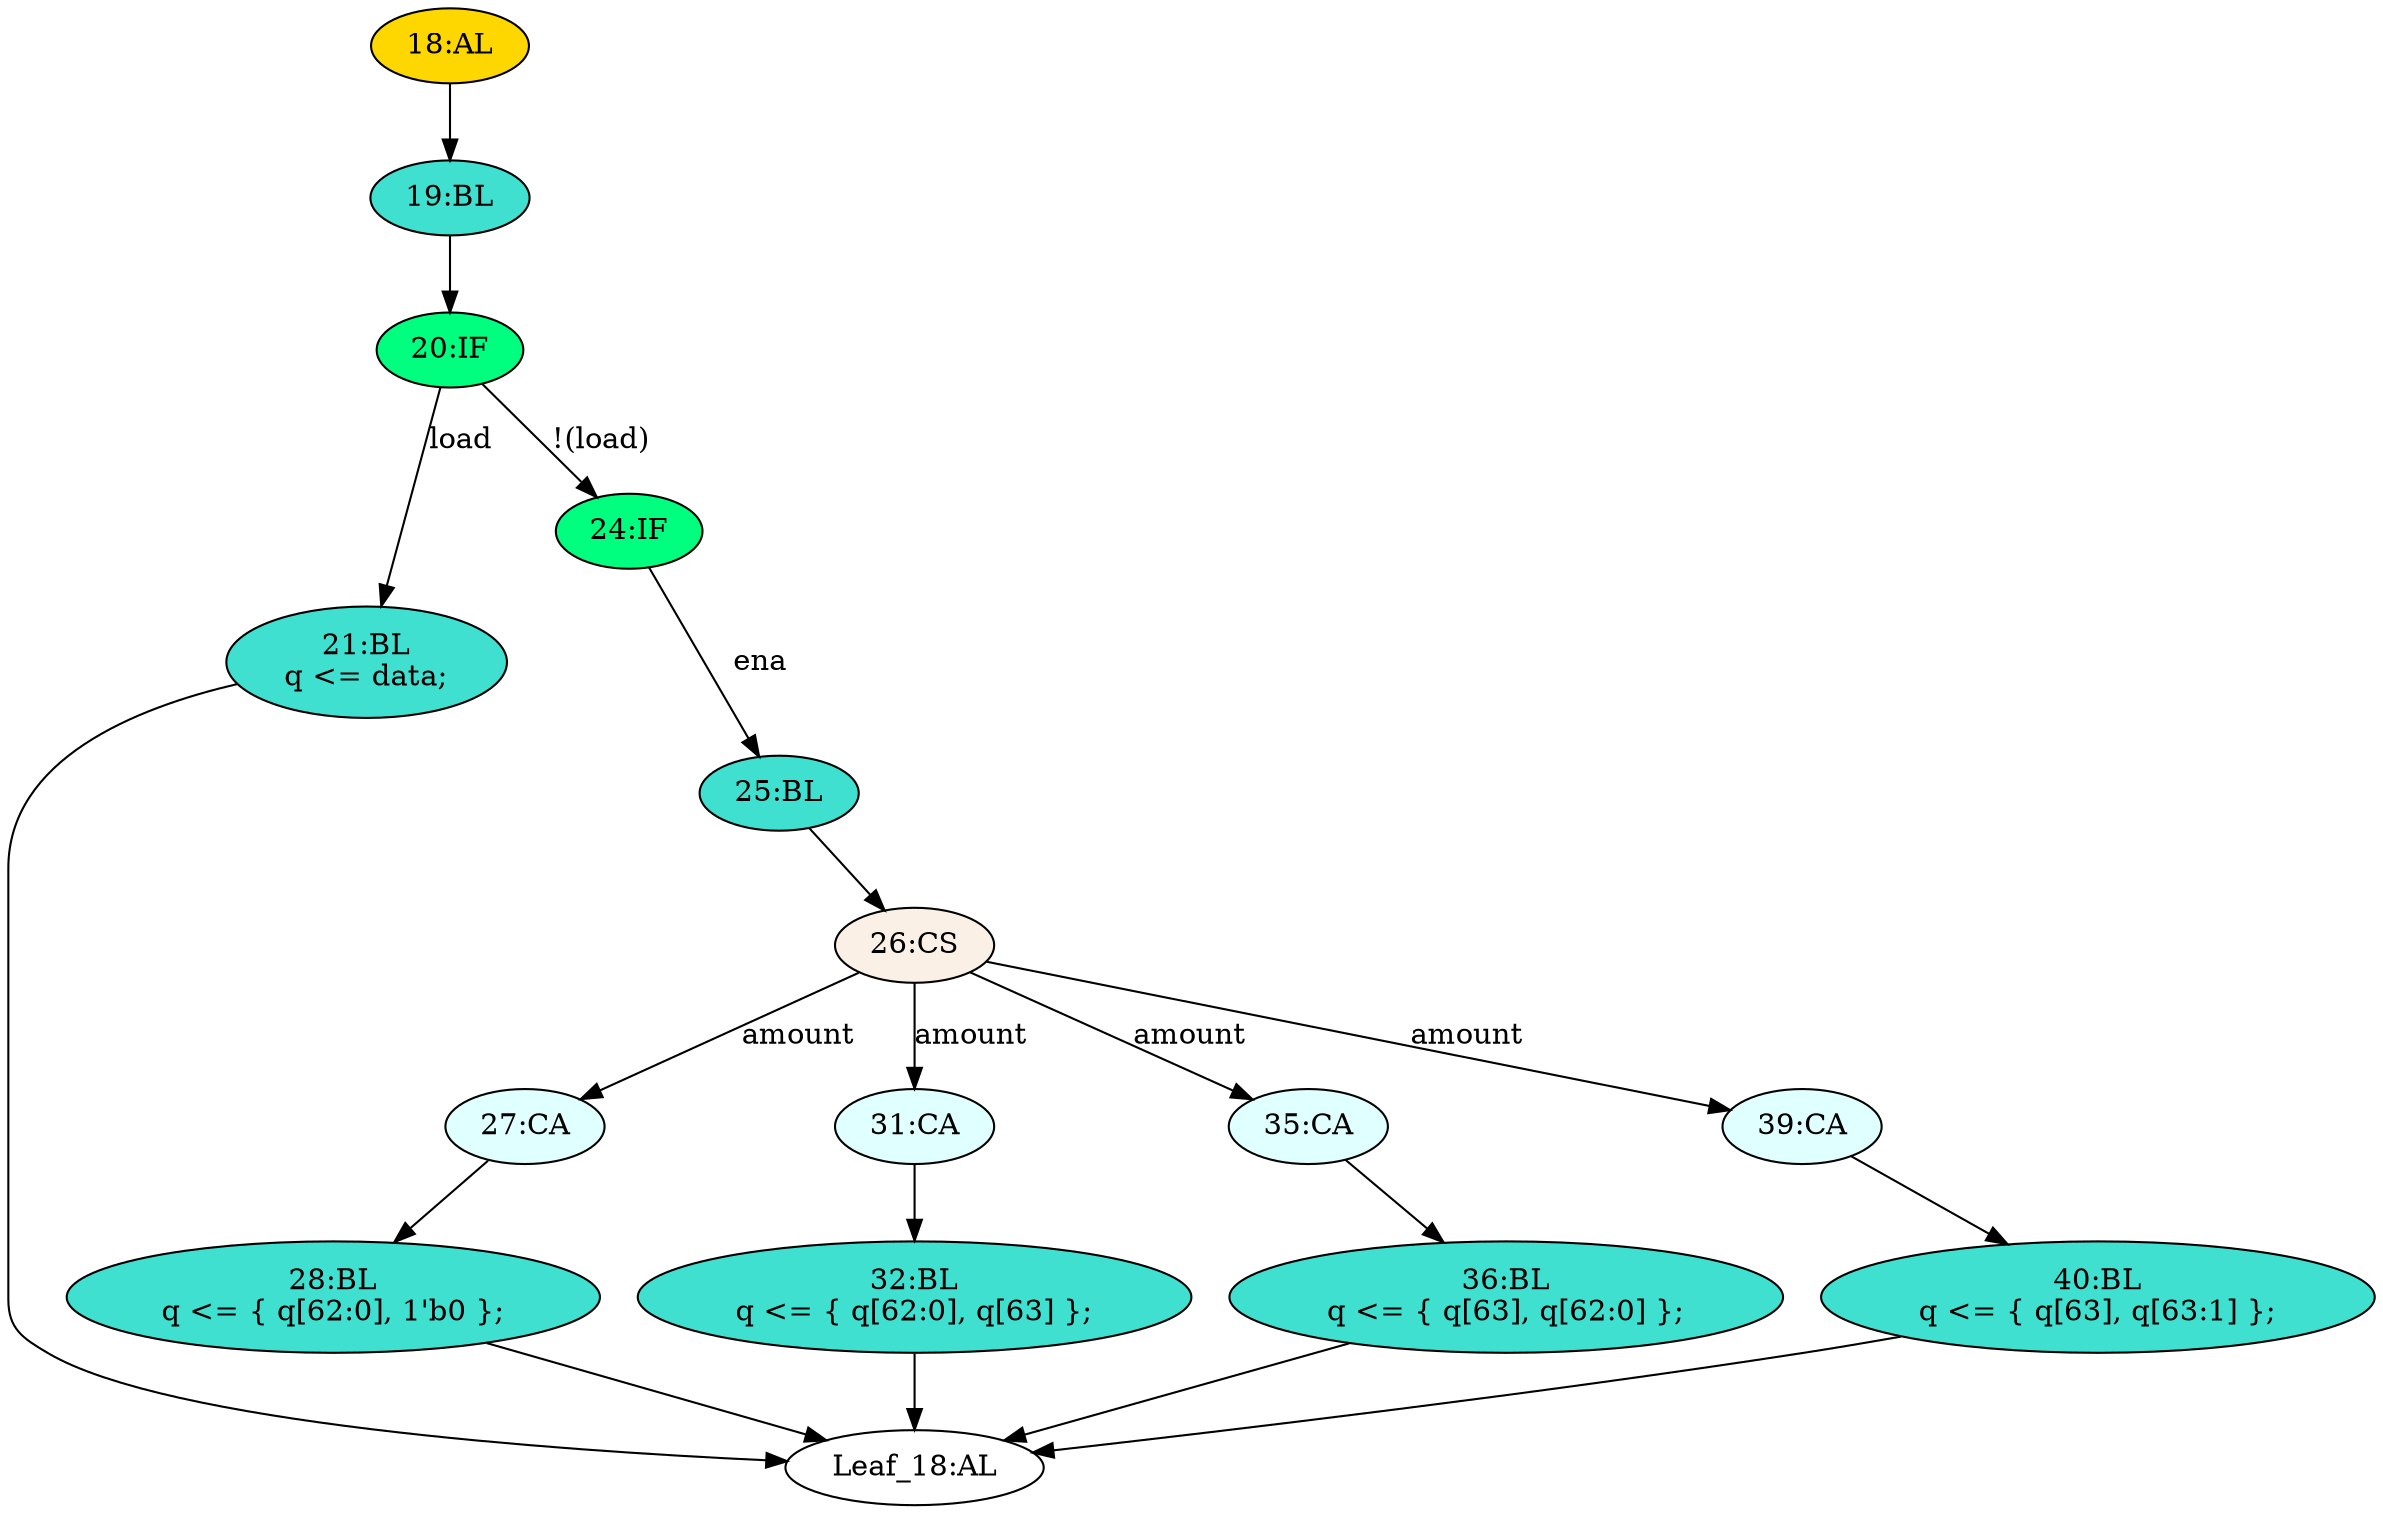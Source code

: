 strict digraph "" {
	node [label="\N"];
	"40:BL"	[ast="<pyverilog.vparser.ast.Block object at 0x7f3daf1aabd0>",
		fillcolor=turquoise,
		label="40:BL
q <= { q[63], q[63:1] };",
		statements="[<pyverilog.vparser.ast.NonblockingSubstitution object at 0x7f3daf1aa7d0>]",
		style=filled,
		typ=Block];
	"Leaf_18:AL"	[def_var="['q']",
		label="Leaf_18:AL"];
	"40:BL" -> "Leaf_18:AL"	[cond="[]",
		lineno=None];
	"19:BL"	[ast="<pyverilog.vparser.ast.Block object at 0x7f3daf1aac10>",
		fillcolor=turquoise,
		label="19:BL",
		statements="[]",
		style=filled,
		typ=Block];
	"20:IF"	[ast="<pyverilog.vparser.ast.IfStatement object at 0x7f3daf1aac50>",
		fillcolor=springgreen,
		label="20:IF",
		statements="[]",
		style=filled,
		typ=IfStatement];
	"19:BL" -> "20:IF"	[cond="[]",
		lineno=None];
	"21:BL"	[ast="<pyverilog.vparser.ast.Block object at 0x7f3daf1afbd0>",
		fillcolor=turquoise,
		label="21:BL
q <= data;",
		statements="[<pyverilog.vparser.ast.NonblockingSubstitution object at 0x7f3daf1afc10>]",
		style=filled,
		typ=Block];
	"21:BL" -> "Leaf_18:AL"	[cond="[]",
		lineno=None];
	"27:CA"	[ast="<pyverilog.vparser.ast.Case object at 0x7f3daf1aae50>",
		fillcolor=lightcyan,
		label="27:CA",
		statements="[]",
		style=filled,
		typ=Case];
	"28:BL"	[ast="<pyverilog.vparser.ast.Block object at 0x7f3daf1aaed0>",
		fillcolor=turquoise,
		label="28:BL
q <= { q[62:0], 1'b0 };",
		statements="[<pyverilog.vparser.ast.NonblockingSubstitution object at 0x7f3daf1aaf10>]",
		style=filled,
		typ=Block];
	"27:CA" -> "28:BL"	[cond="[]",
		lineno=None];
	"31:CA"	[ast="<pyverilog.vparser.ast.Case object at 0x7f3daf1af210>",
		fillcolor=lightcyan,
		label="31:CA",
		statements="[]",
		style=filled,
		typ=Case];
	"32:BL"	[ast="<pyverilog.vparser.ast.Block object at 0x7f3daf1af290>",
		fillcolor=turquoise,
		label="32:BL
q <= { q[62:0], q[63] };",
		statements="[<pyverilog.vparser.ast.NonblockingSubstitution object at 0x7f3daf1af2d0>]",
		style=filled,
		typ=Block];
	"31:CA" -> "32:BL"	[cond="[]",
		lineno=None];
	"35:CA"	[ast="<pyverilog.vparser.ast.Case object at 0x7f3daf1af650>",
		fillcolor=lightcyan,
		label="35:CA",
		statements="[]",
		style=filled,
		typ=Case];
	"36:BL"	[ast="<pyverilog.vparser.ast.Block object at 0x7f3daf1af6d0>",
		fillcolor=turquoise,
		label="36:BL
q <= { q[63], q[62:0] };",
		statements="[<pyverilog.vparser.ast.NonblockingSubstitution object at 0x7f3daf1af710>]",
		style=filled,
		typ=Block];
	"35:CA" -> "36:BL"	[cond="[]",
		lineno=None];
	"20:IF" -> "21:BL"	[cond="['load']",
		label=load,
		lineno=20];
	"24:IF"	[ast="<pyverilog.vparser.ast.IfStatement object at 0x7f3daf1aacd0>",
		fillcolor=springgreen,
		label="24:IF",
		statements="[]",
		style=filled,
		typ=IfStatement];
	"20:IF" -> "24:IF"	[cond="['load']",
		label="!(load)",
		lineno=20];
	"26:CS"	[ast="<pyverilog.vparser.ast.CaseStatement object at 0x7f3daf1aad90>",
		fillcolor=linen,
		label="26:CS",
		statements="[]",
		style=filled,
		typ=CaseStatement];
	"26:CS" -> "27:CA"	[cond="['amount']",
		label=amount,
		lineno=26];
	"26:CS" -> "31:CA"	[cond="['amount']",
		label=amount,
		lineno=26];
	"26:CS" -> "35:CA"	[cond="['amount']",
		label=amount,
		lineno=26];
	"39:CA"	[ast="<pyverilog.vparser.ast.Case object at 0x7f3daf1afa90>",
		fillcolor=lightcyan,
		label="39:CA",
		statements="[]",
		style=filled,
		typ=Case];
	"26:CS" -> "39:CA"	[cond="['amount']",
		label=amount,
		lineno=26];
	"32:BL" -> "Leaf_18:AL"	[cond="[]",
		lineno=None];
	"39:CA" -> "40:BL"	[cond="[]",
		lineno=None];
	"25:BL"	[ast="<pyverilog.vparser.ast.Block object at 0x7f3daf1aad50>",
		fillcolor=turquoise,
		label="25:BL",
		statements="[]",
		style=filled,
		typ=Block];
	"24:IF" -> "25:BL"	[cond="['ena']",
		label=ena,
		lineno=24];
	"25:BL" -> "26:CS"	[cond="[]",
		lineno=None];
	"18:AL"	[ast="<pyverilog.vparser.ast.Always object at 0x7f3daf1afdd0>",
		clk_sens=True,
		fillcolor=gold,
		label="18:AL",
		sens="['clk']",
		statements="[]",
		style=filled,
		typ=Always,
		use_var="['load', 'ena', 'amount', 'data', 'q']"];
	"18:AL" -> "19:BL"	[cond="[]",
		lineno=None];
	"36:BL" -> "Leaf_18:AL"	[cond="[]",
		lineno=None];
	"28:BL" -> "Leaf_18:AL"	[cond="[]",
		lineno=None];
}
